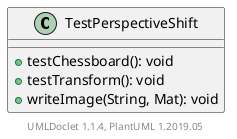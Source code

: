 @startuml

    class TestPerspectiveShift [[TestPerspectiveShift.html]] {
        +testChessboard(): void
        +testTransform(): void
        +writeImage(String, Mat): void
    }


    center footer UMLDoclet 1.1.4, PlantUML 1.2019.05
@enduml
